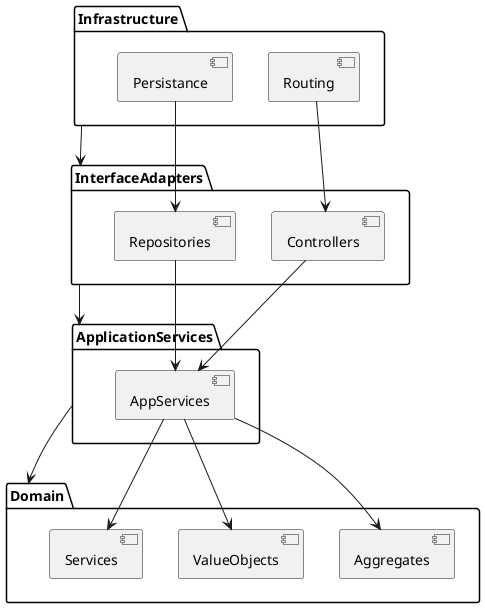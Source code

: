 @startuml

package "Infrastructure" {
    [Routing]
    [Persistance]
}

package "InterfaceAdapters" {
    [Controllers]
    [Repositories]
}

package "ApplicationServices" {
    [AppServices]
}

package "Domain" {
    [Aggregates]
    [ValueObjects]
    [Services]
}

Infrastructure --> InterfaceAdapters
Persistance --> Repositories
Repositories --> AppServices
Routing --> Controllers
Controllers --> AppServices

InterfaceAdapters --> ApplicationServices
ApplicationServices --> Domain
AppServices --> Aggregates
AppServices --> ValueObjects
AppServices --> Services
@enduml